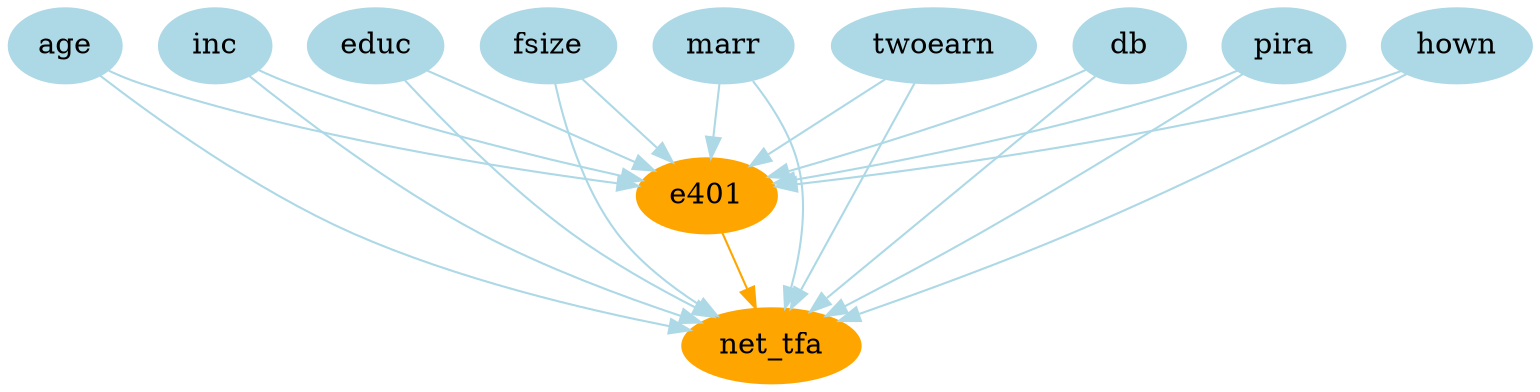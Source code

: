 digraph ols {
	node [color=orange shape=oval style=filled]
	edge [color=orange]
	e401 -> net_tfa
	node [color=lightblue shape=oval style=filled]
	edge [color=lightblue]
	age
	age -> e401
	inc
	inc -> e401
	educ
	educ -> e401
	fsize
	fsize -> e401
	marr
	marr -> e401
	twoearn
	twoearn -> e401
	db
	db -> e401
	pira
	pira -> e401
	hown
	hown -> e401
	edge [color=lightblue]
	age
	age -> net_tfa
	inc
	inc -> net_tfa
	educ
	educ -> net_tfa
	fsize
	fsize -> net_tfa
	marr
	marr -> net_tfa
	twoearn
	twoearn -> net_tfa
	db
	db -> net_tfa
	pira
	pira -> net_tfa
	hown
	hown -> net_tfa
}
